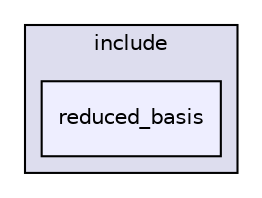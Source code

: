 digraph "/home/lwz/libmesh/include/reduced_basis" {
  compound=true
  node [ fontsize="10", fontname="Helvetica"];
  edge [ labelfontsize="10", labelfontname="Helvetica"];
  subgraph clusterdir_e7fee3c13989f8a9ad582fb61a959d2f {
    graph [ bgcolor="#ddddee", pencolor="black", label="include" fontname="Helvetica", fontsize="10", URL="dir_e7fee3c13989f8a9ad582fb61a959d2f.html"]
  dir_83822dcf4f1c69c9ebf37d98e6e1ad22 [shape=box, label="reduced_basis", style="filled", fillcolor="#eeeeff", pencolor="black", URL="dir_83822dcf4f1c69c9ebf37d98e6e1ad22.html"];
  }
}
